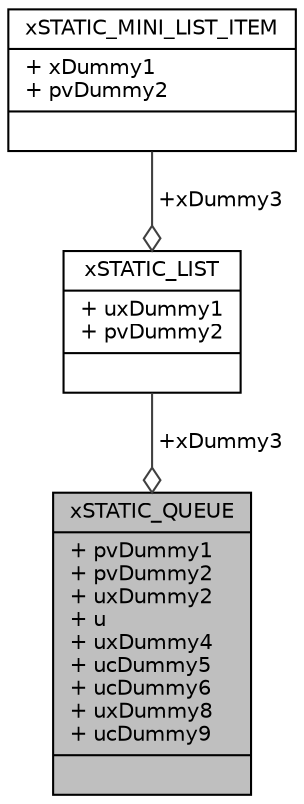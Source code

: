 digraph "xSTATIC_QUEUE"
{
  edge [fontname="Helvetica",fontsize="10",labelfontname="Helvetica",labelfontsize="10"];
  node [fontname="Helvetica",fontsize="10",shape=record];
  Node1 [label="{xSTATIC_QUEUE\n|+ pvDummy1\l+ pvDummy2\l+ uxDummy2\l+ u\l+ uxDummy4\l+ ucDummy5\l+ ucDummy6\l+ uxDummy8\l+ ucDummy9\l|}",height=0.2,width=0.4,color="black", fillcolor="grey75", style="filled", fontcolor="black"];
  Node2 -> Node1 [color="grey25",fontsize="10",style="solid",label=" +xDummy3" ,arrowhead="odiamond",fontname="Helvetica"];
  Node2 [label="{xSTATIC_LIST\n|+ uxDummy1\l+ pvDummy2\l|}",height=0.2,width=0.4,color="black", fillcolor="white", style="filled",URL="$structx_s_t_a_t_i_c___l_i_s_t.html"];
  Node3 -> Node2 [color="grey25",fontsize="10",style="solid",label=" +xDummy3" ,arrowhead="odiamond",fontname="Helvetica"];
  Node3 [label="{xSTATIC_MINI_LIST_ITEM\n|+ xDummy1\l+ pvDummy2\l|}",height=0.2,width=0.4,color="black", fillcolor="white", style="filled",URL="$structx_s_t_a_t_i_c___m_i_n_i___l_i_s_t___i_t_e_m.html"];
}
